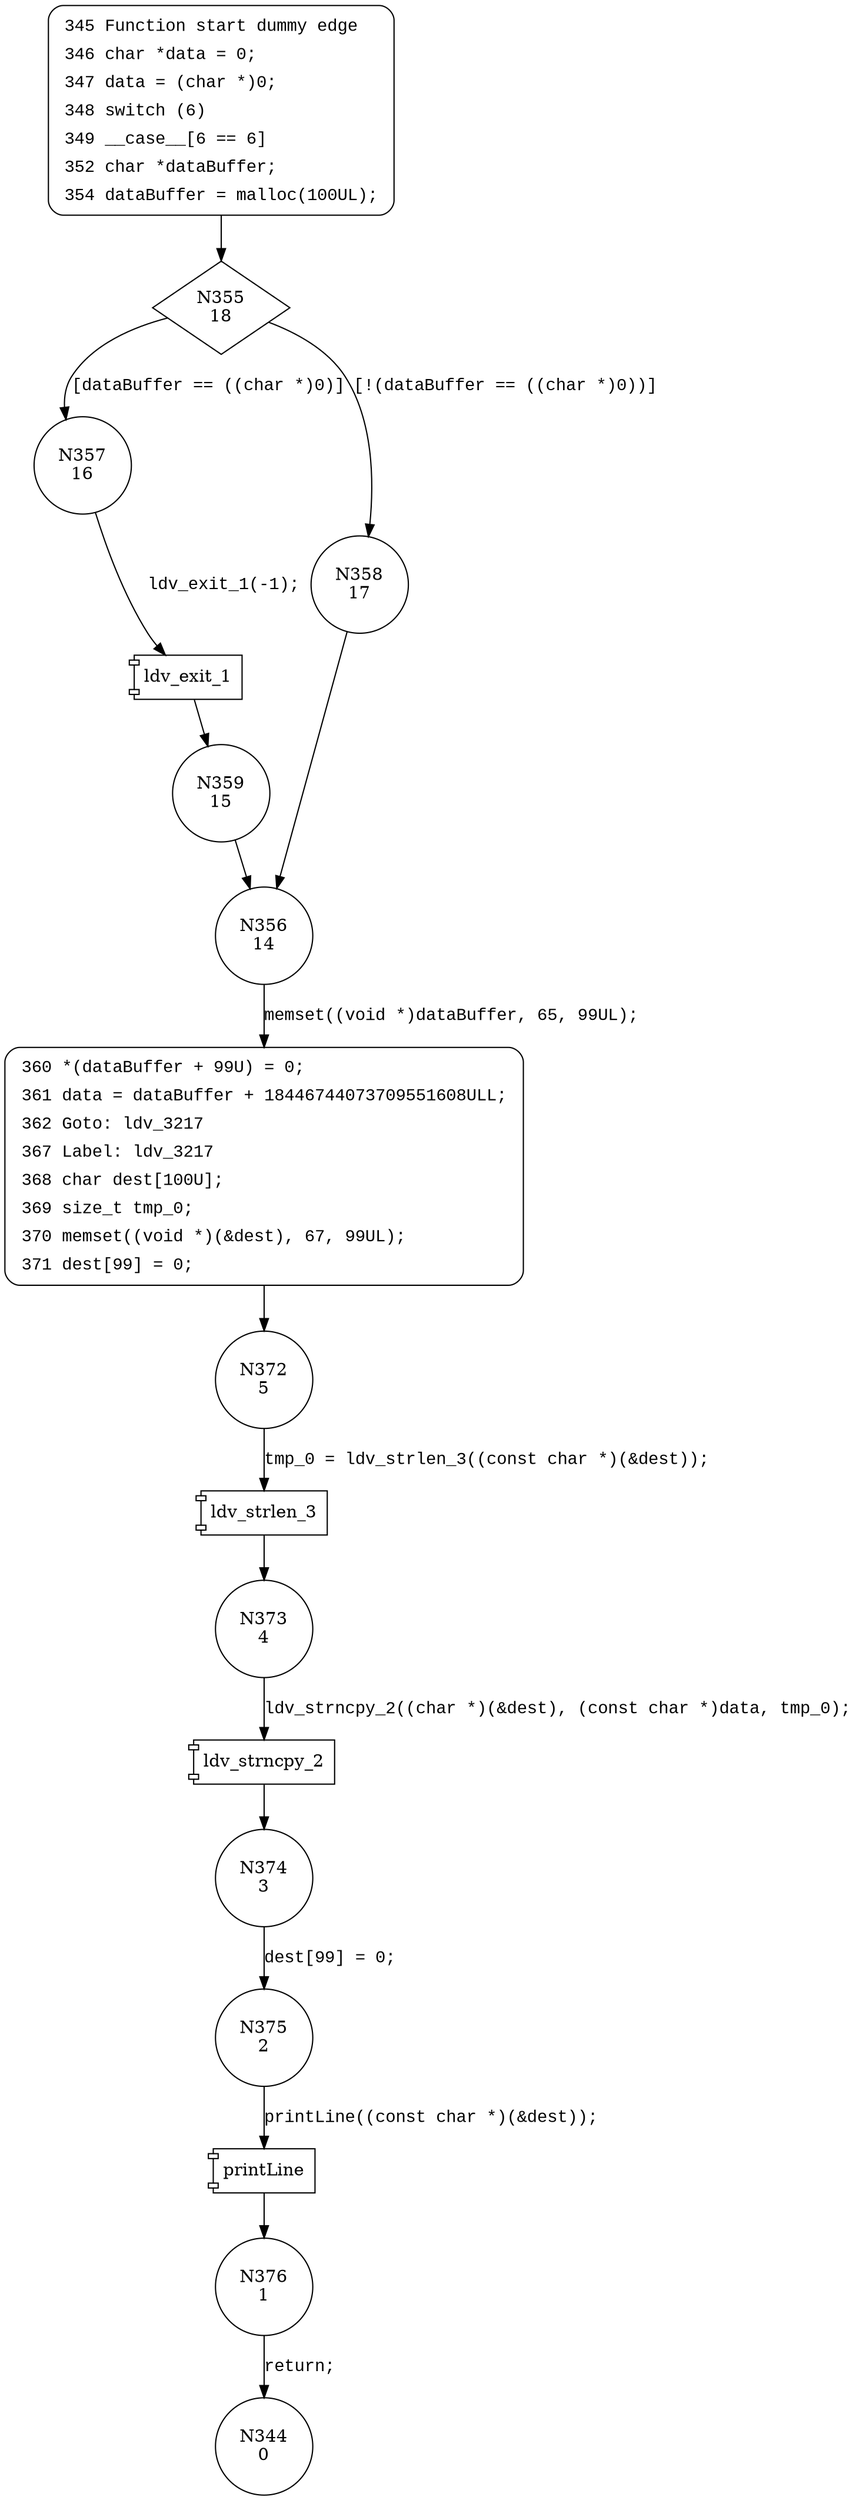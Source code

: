 digraph CWE127_Buffer_Underread__malloc_char_ncpy_15_bad {
355 [shape="diamond" label="N355\n18"]
357 [shape="circle" label="N357\n16"]
358 [shape="circle" label="N358\n17"]
356 [shape="circle" label="N356\n14"]
360 [shape="circle" label="N360\n13"]
372 [shape="circle" label="N372\n5"]
373 [shape="circle" label="N373\n4"]
374 [shape="circle" label="N374\n3"]
375 [shape="circle" label="N375\n2"]
376 [shape="circle" label="N376\n1"]
359 [shape="circle" label="N359\n15"]
344 [shape="circle" label="N344\n0"]
345 [style="filled,bold" penwidth="1" fillcolor="white" fontname="Courier New" shape="Mrecord" label=<<table border="0" cellborder="0" cellpadding="3" bgcolor="white"><tr><td align="right">345</td><td align="left">Function start dummy edge</td></tr><tr><td align="right">346</td><td align="left">char *data = 0;</td></tr><tr><td align="right">347</td><td align="left">data = (char *)0;</td></tr><tr><td align="right">348</td><td align="left">switch (6)</td></tr><tr><td align="right">349</td><td align="left">__case__[6 == 6]</td></tr><tr><td align="right">352</td><td align="left">char *dataBuffer;</td></tr><tr><td align="right">354</td><td align="left">dataBuffer = malloc(100UL);</td></tr></table>>]
345 -> 355[label=""]
360 [style="filled,bold" penwidth="1" fillcolor="white" fontname="Courier New" shape="Mrecord" label=<<table border="0" cellborder="0" cellpadding="3" bgcolor="white"><tr><td align="right">360</td><td align="left">*(dataBuffer + 99U) = 0;</td></tr><tr><td align="right">361</td><td align="left">data = dataBuffer + 18446744073709551608ULL;</td></tr><tr><td align="right">362</td><td align="left">Goto: ldv_3217</td></tr><tr><td align="right">367</td><td align="left">Label: ldv_3217</td></tr><tr><td align="right">368</td><td align="left">char dest[100U];</td></tr><tr><td align="right">369</td><td align="left">size_t tmp_0;</td></tr><tr><td align="right">370</td><td align="left">memset((void *)(&amp;dest), 67, 99UL);</td></tr><tr><td align="right">371</td><td align="left">dest[99] = 0;</td></tr></table>>]
360 -> 372[label=""]
355 -> 357 [label="[dataBuffer == ((char *)0)]" fontname="Courier New"]
355 -> 358 [label="[!(dataBuffer == ((char *)0))]" fontname="Courier New"]
356 -> 360 [label="memset((void *)dataBuffer, 65, 99UL);" fontname="Courier New"]
100028 [shape="component" label="ldv_strlen_3"]
372 -> 100028 [label="tmp_0 = ldv_strlen_3((const char *)(&dest));" fontname="Courier New"]
100028 -> 373 [label="" fontname="Courier New"]
100029 [shape="component" label="ldv_strncpy_2"]
373 -> 100029 [label="ldv_strncpy_2((char *)(&dest), (const char *)data, tmp_0);" fontname="Courier New"]
100029 -> 374 [label="" fontname="Courier New"]
100030 [shape="component" label="printLine"]
375 -> 100030 [label="printLine((const char *)(&dest));" fontname="Courier New"]
100030 -> 376 [label="" fontname="Courier New"]
100031 [shape="component" label="ldv_exit_1"]
357 -> 100031 [label="ldv_exit_1(-1);" fontname="Courier New"]
100031 -> 359 [label="" fontname="Courier New"]
358 -> 356 [label="" fontname="Courier New"]
374 -> 375 [label="dest[99] = 0;" fontname="Courier New"]
376 -> 344 [label="return;" fontname="Courier New"]
359 -> 356 [label="" fontname="Courier New"]
}